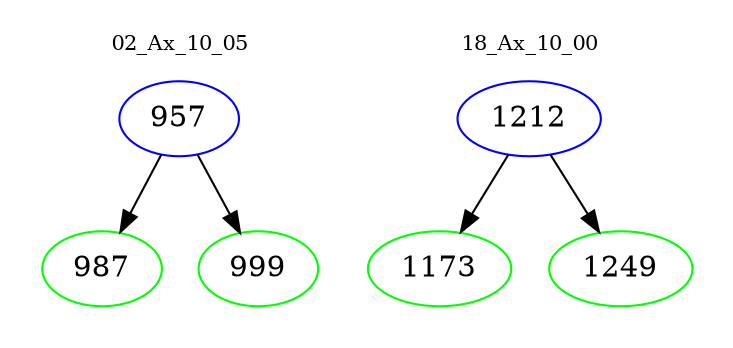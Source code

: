 digraph{
subgraph cluster_0 {
color = white
label = "02_Ax_10_05";
fontsize=10;
T0_957 [label="957", color="blue"]
T0_957 -> T0_987 [color="black"]
T0_987 [label="987", color="green"]
T0_957 -> T0_999 [color="black"]
T0_999 [label="999", color="green"]
}
subgraph cluster_1 {
color = white
label = "18_Ax_10_00";
fontsize=10;
T1_1212 [label="1212", color="blue"]
T1_1212 -> T1_1173 [color="black"]
T1_1173 [label="1173", color="green"]
T1_1212 -> T1_1249 [color="black"]
T1_1249 [label="1249", color="green"]
}
}
